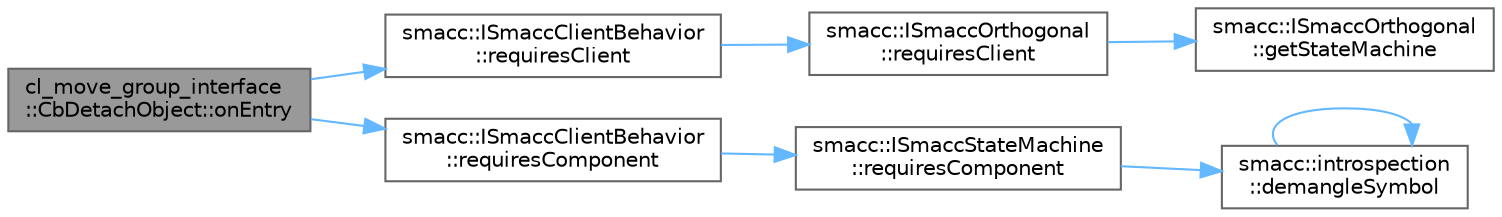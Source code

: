 digraph "cl_move_group_interface::CbDetachObject::onEntry"
{
 // LATEX_PDF_SIZE
  bgcolor="transparent";
  edge [fontname=Helvetica,fontsize=10,labelfontname=Helvetica,labelfontsize=10];
  node [fontname=Helvetica,fontsize=10,shape=box,height=0.2,width=0.4];
  rankdir="LR";
  Node1 [label="cl_move_group_interface\l::CbDetachObject::onEntry",height=0.2,width=0.4,color="gray40", fillcolor="grey60", style="filled", fontcolor="black",tooltip=" "];
  Node1 -> Node2 [color="steelblue1",style="solid"];
  Node2 [label="smacc::ISmaccClientBehavior\l::requiresClient",height=0.2,width=0.4,color="grey40", fillcolor="white", style="filled",URL="$classsmacc_1_1ISmaccClientBehavior.html#a32b16e99e3b4cb289414203dc861a440",tooltip=" "];
  Node2 -> Node3 [color="steelblue1",style="solid"];
  Node3 [label="smacc::ISmaccOrthogonal\l::requiresClient",height=0.2,width=0.4,color="grey40", fillcolor="white", style="filled",URL="$classsmacc_1_1ISmaccOrthogonal.html#a602e16b09f8a1b3de889f2f3d90a3211",tooltip=" "];
  Node3 -> Node4 [color="steelblue1",style="solid"];
  Node4 [label="smacc::ISmaccOrthogonal\l::getStateMachine",height=0.2,width=0.4,color="grey40", fillcolor="white", style="filled",URL="$classsmacc_1_1ISmaccOrthogonal.html#aae265ec480b8ed552ddc79afd2d93a62",tooltip=" "];
  Node1 -> Node5 [color="steelblue1",style="solid"];
  Node5 [label="smacc::ISmaccClientBehavior\l::requiresComponent",height=0.2,width=0.4,color="grey40", fillcolor="white", style="filled",URL="$classsmacc_1_1ISmaccClientBehavior.html#a19c6d658c8e809bb93bfdc9b639a3ac3",tooltip=" "];
  Node5 -> Node6 [color="steelblue1",style="solid"];
  Node6 [label="smacc::ISmaccStateMachine\l::requiresComponent",height=0.2,width=0.4,color="grey40", fillcolor="white", style="filled",URL="$classsmacc_1_1ISmaccStateMachine.html#aa6b25e28f3bce24c4b356dc865a9eb7b",tooltip=" "];
  Node6 -> Node7 [color="steelblue1",style="solid"];
  Node7 [label="smacc::introspection\l::demangleSymbol",height=0.2,width=0.4,color="grey40", fillcolor="white", style="filled",URL="$namespacesmacc_1_1introspection.html#aa9158a0ff0cfe83a59877e6af7d7f873",tooltip=" "];
  Node7 -> Node7 [color="steelblue1",style="solid"];
}
